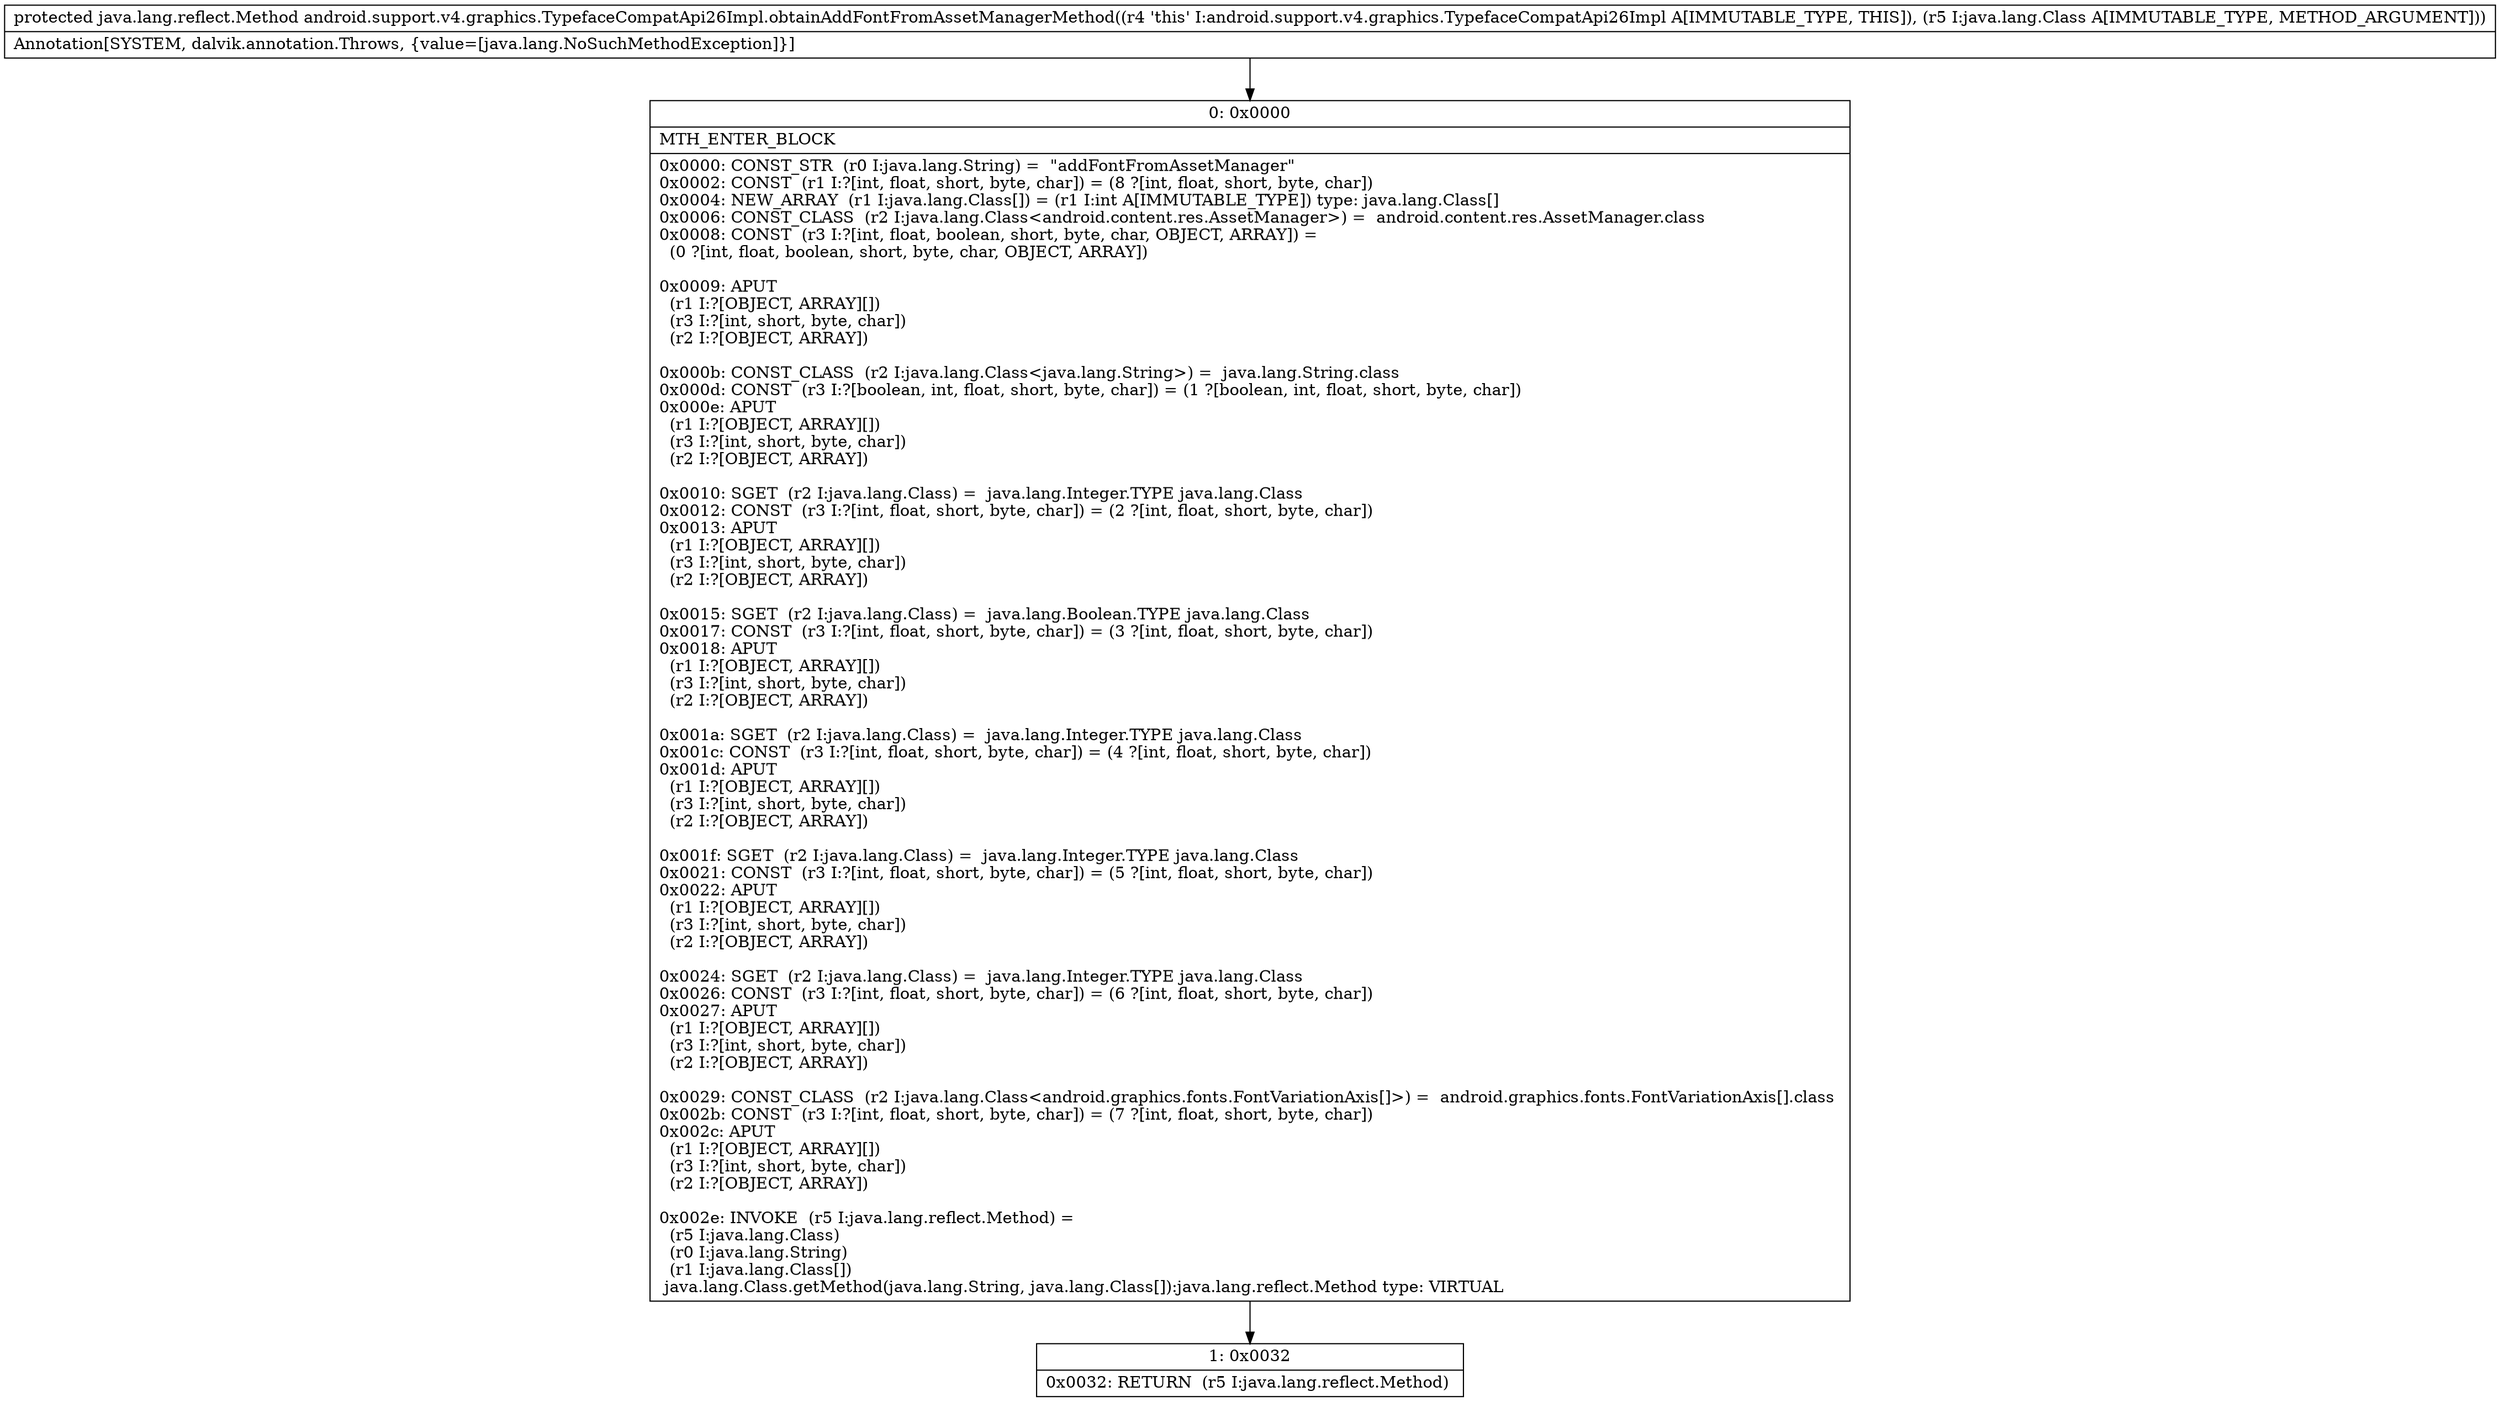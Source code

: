 digraph "CFG forandroid.support.v4.graphics.TypefaceCompatApi26Impl.obtainAddFontFromAssetManagerMethod(Ljava\/lang\/Class;)Ljava\/lang\/reflect\/Method;" {
Node_0 [shape=record,label="{0\:\ 0x0000|MTH_ENTER_BLOCK\l|0x0000: CONST_STR  (r0 I:java.lang.String) =  \"addFontFromAssetManager\" \l0x0002: CONST  (r1 I:?[int, float, short, byte, char]) = (8 ?[int, float, short, byte, char]) \l0x0004: NEW_ARRAY  (r1 I:java.lang.Class[]) = (r1 I:int A[IMMUTABLE_TYPE]) type: java.lang.Class[] \l0x0006: CONST_CLASS  (r2 I:java.lang.Class\<android.content.res.AssetManager\>) =  android.content.res.AssetManager.class \l0x0008: CONST  (r3 I:?[int, float, boolean, short, byte, char, OBJECT, ARRAY]) = \l  (0 ?[int, float, boolean, short, byte, char, OBJECT, ARRAY])\l \l0x0009: APUT  \l  (r1 I:?[OBJECT, ARRAY][])\l  (r3 I:?[int, short, byte, char])\l  (r2 I:?[OBJECT, ARRAY])\l \l0x000b: CONST_CLASS  (r2 I:java.lang.Class\<java.lang.String\>) =  java.lang.String.class \l0x000d: CONST  (r3 I:?[boolean, int, float, short, byte, char]) = (1 ?[boolean, int, float, short, byte, char]) \l0x000e: APUT  \l  (r1 I:?[OBJECT, ARRAY][])\l  (r3 I:?[int, short, byte, char])\l  (r2 I:?[OBJECT, ARRAY])\l \l0x0010: SGET  (r2 I:java.lang.Class) =  java.lang.Integer.TYPE java.lang.Class \l0x0012: CONST  (r3 I:?[int, float, short, byte, char]) = (2 ?[int, float, short, byte, char]) \l0x0013: APUT  \l  (r1 I:?[OBJECT, ARRAY][])\l  (r3 I:?[int, short, byte, char])\l  (r2 I:?[OBJECT, ARRAY])\l \l0x0015: SGET  (r2 I:java.lang.Class) =  java.lang.Boolean.TYPE java.lang.Class \l0x0017: CONST  (r3 I:?[int, float, short, byte, char]) = (3 ?[int, float, short, byte, char]) \l0x0018: APUT  \l  (r1 I:?[OBJECT, ARRAY][])\l  (r3 I:?[int, short, byte, char])\l  (r2 I:?[OBJECT, ARRAY])\l \l0x001a: SGET  (r2 I:java.lang.Class) =  java.lang.Integer.TYPE java.lang.Class \l0x001c: CONST  (r3 I:?[int, float, short, byte, char]) = (4 ?[int, float, short, byte, char]) \l0x001d: APUT  \l  (r1 I:?[OBJECT, ARRAY][])\l  (r3 I:?[int, short, byte, char])\l  (r2 I:?[OBJECT, ARRAY])\l \l0x001f: SGET  (r2 I:java.lang.Class) =  java.lang.Integer.TYPE java.lang.Class \l0x0021: CONST  (r3 I:?[int, float, short, byte, char]) = (5 ?[int, float, short, byte, char]) \l0x0022: APUT  \l  (r1 I:?[OBJECT, ARRAY][])\l  (r3 I:?[int, short, byte, char])\l  (r2 I:?[OBJECT, ARRAY])\l \l0x0024: SGET  (r2 I:java.lang.Class) =  java.lang.Integer.TYPE java.lang.Class \l0x0026: CONST  (r3 I:?[int, float, short, byte, char]) = (6 ?[int, float, short, byte, char]) \l0x0027: APUT  \l  (r1 I:?[OBJECT, ARRAY][])\l  (r3 I:?[int, short, byte, char])\l  (r2 I:?[OBJECT, ARRAY])\l \l0x0029: CONST_CLASS  (r2 I:java.lang.Class\<android.graphics.fonts.FontVariationAxis[]\>) =  android.graphics.fonts.FontVariationAxis[].class \l0x002b: CONST  (r3 I:?[int, float, short, byte, char]) = (7 ?[int, float, short, byte, char]) \l0x002c: APUT  \l  (r1 I:?[OBJECT, ARRAY][])\l  (r3 I:?[int, short, byte, char])\l  (r2 I:?[OBJECT, ARRAY])\l \l0x002e: INVOKE  (r5 I:java.lang.reflect.Method) = \l  (r5 I:java.lang.Class)\l  (r0 I:java.lang.String)\l  (r1 I:java.lang.Class[])\l java.lang.Class.getMethod(java.lang.String, java.lang.Class[]):java.lang.reflect.Method type: VIRTUAL \l}"];
Node_1 [shape=record,label="{1\:\ 0x0032|0x0032: RETURN  (r5 I:java.lang.reflect.Method) \l}"];
MethodNode[shape=record,label="{protected java.lang.reflect.Method android.support.v4.graphics.TypefaceCompatApi26Impl.obtainAddFontFromAssetManagerMethod((r4 'this' I:android.support.v4.graphics.TypefaceCompatApi26Impl A[IMMUTABLE_TYPE, THIS]), (r5 I:java.lang.Class A[IMMUTABLE_TYPE, METHOD_ARGUMENT]))  | Annotation[SYSTEM, dalvik.annotation.Throws, \{value=[java.lang.NoSuchMethodException]\}]\l}"];
MethodNode -> Node_0;
Node_0 -> Node_1;
}

